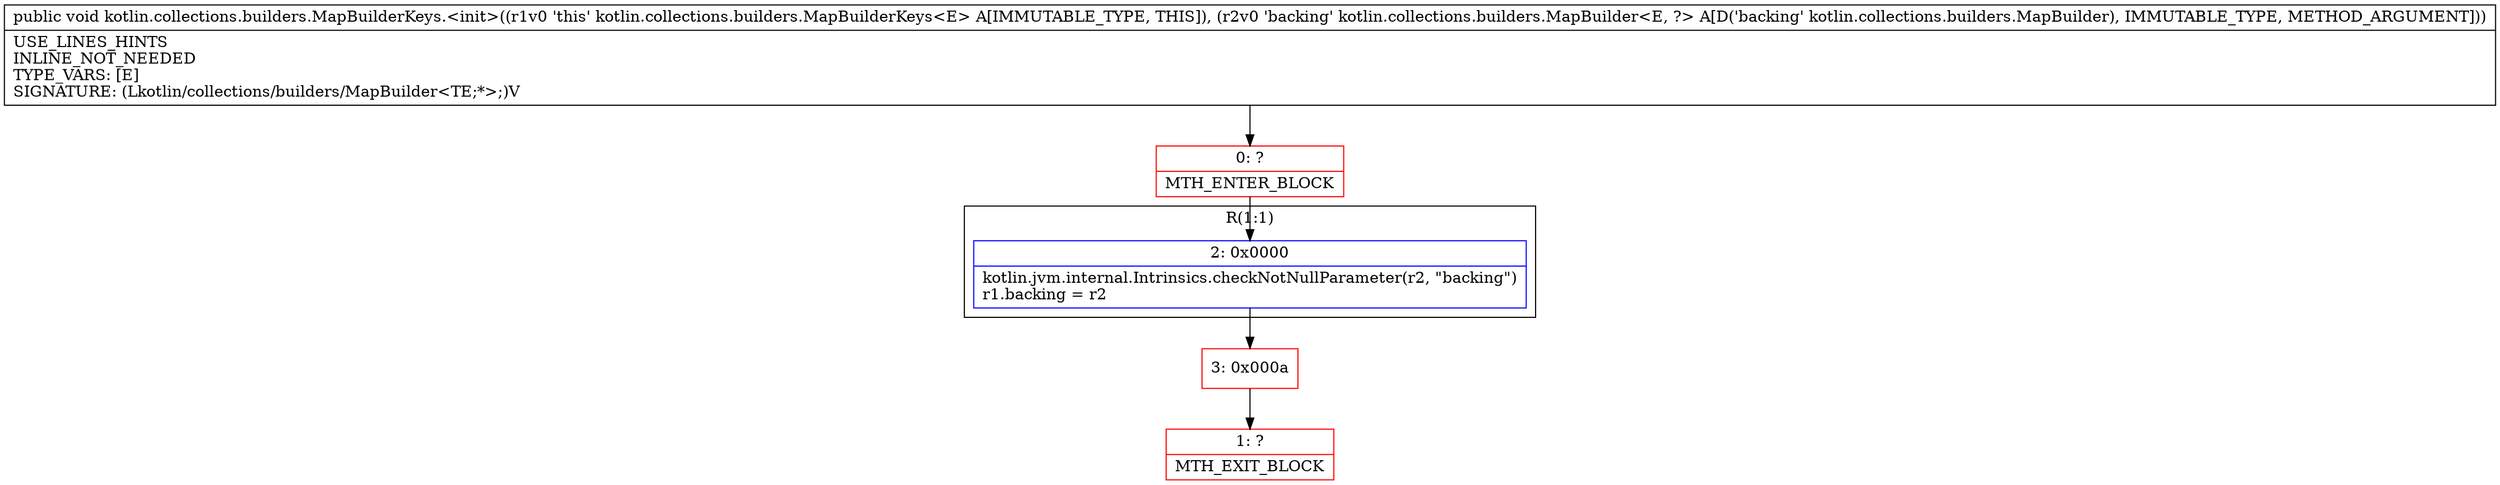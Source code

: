 digraph "CFG forkotlin.collections.builders.MapBuilderKeys.\<init\>(Lkotlin\/collections\/builders\/MapBuilder;)V" {
subgraph cluster_Region_1103291828 {
label = "R(1:1)";
node [shape=record,color=blue];
Node_2 [shape=record,label="{2\:\ 0x0000|kotlin.jvm.internal.Intrinsics.checkNotNullParameter(r2, \"backing\")\lr1.backing = r2\l}"];
}
Node_0 [shape=record,color=red,label="{0\:\ ?|MTH_ENTER_BLOCK\l}"];
Node_3 [shape=record,color=red,label="{3\:\ 0x000a}"];
Node_1 [shape=record,color=red,label="{1\:\ ?|MTH_EXIT_BLOCK\l}"];
MethodNode[shape=record,label="{public void kotlin.collections.builders.MapBuilderKeys.\<init\>((r1v0 'this' kotlin.collections.builders.MapBuilderKeys\<E\> A[IMMUTABLE_TYPE, THIS]), (r2v0 'backing' kotlin.collections.builders.MapBuilder\<E, ?\> A[D('backing' kotlin.collections.builders.MapBuilder), IMMUTABLE_TYPE, METHOD_ARGUMENT]))  | USE_LINES_HINTS\lINLINE_NOT_NEEDED\lTYPE_VARS: [E]\lSIGNATURE: (Lkotlin\/collections\/builders\/MapBuilder\<TE;*\>;)V\l}"];
MethodNode -> Node_0;Node_2 -> Node_3;
Node_0 -> Node_2;
Node_3 -> Node_1;
}

